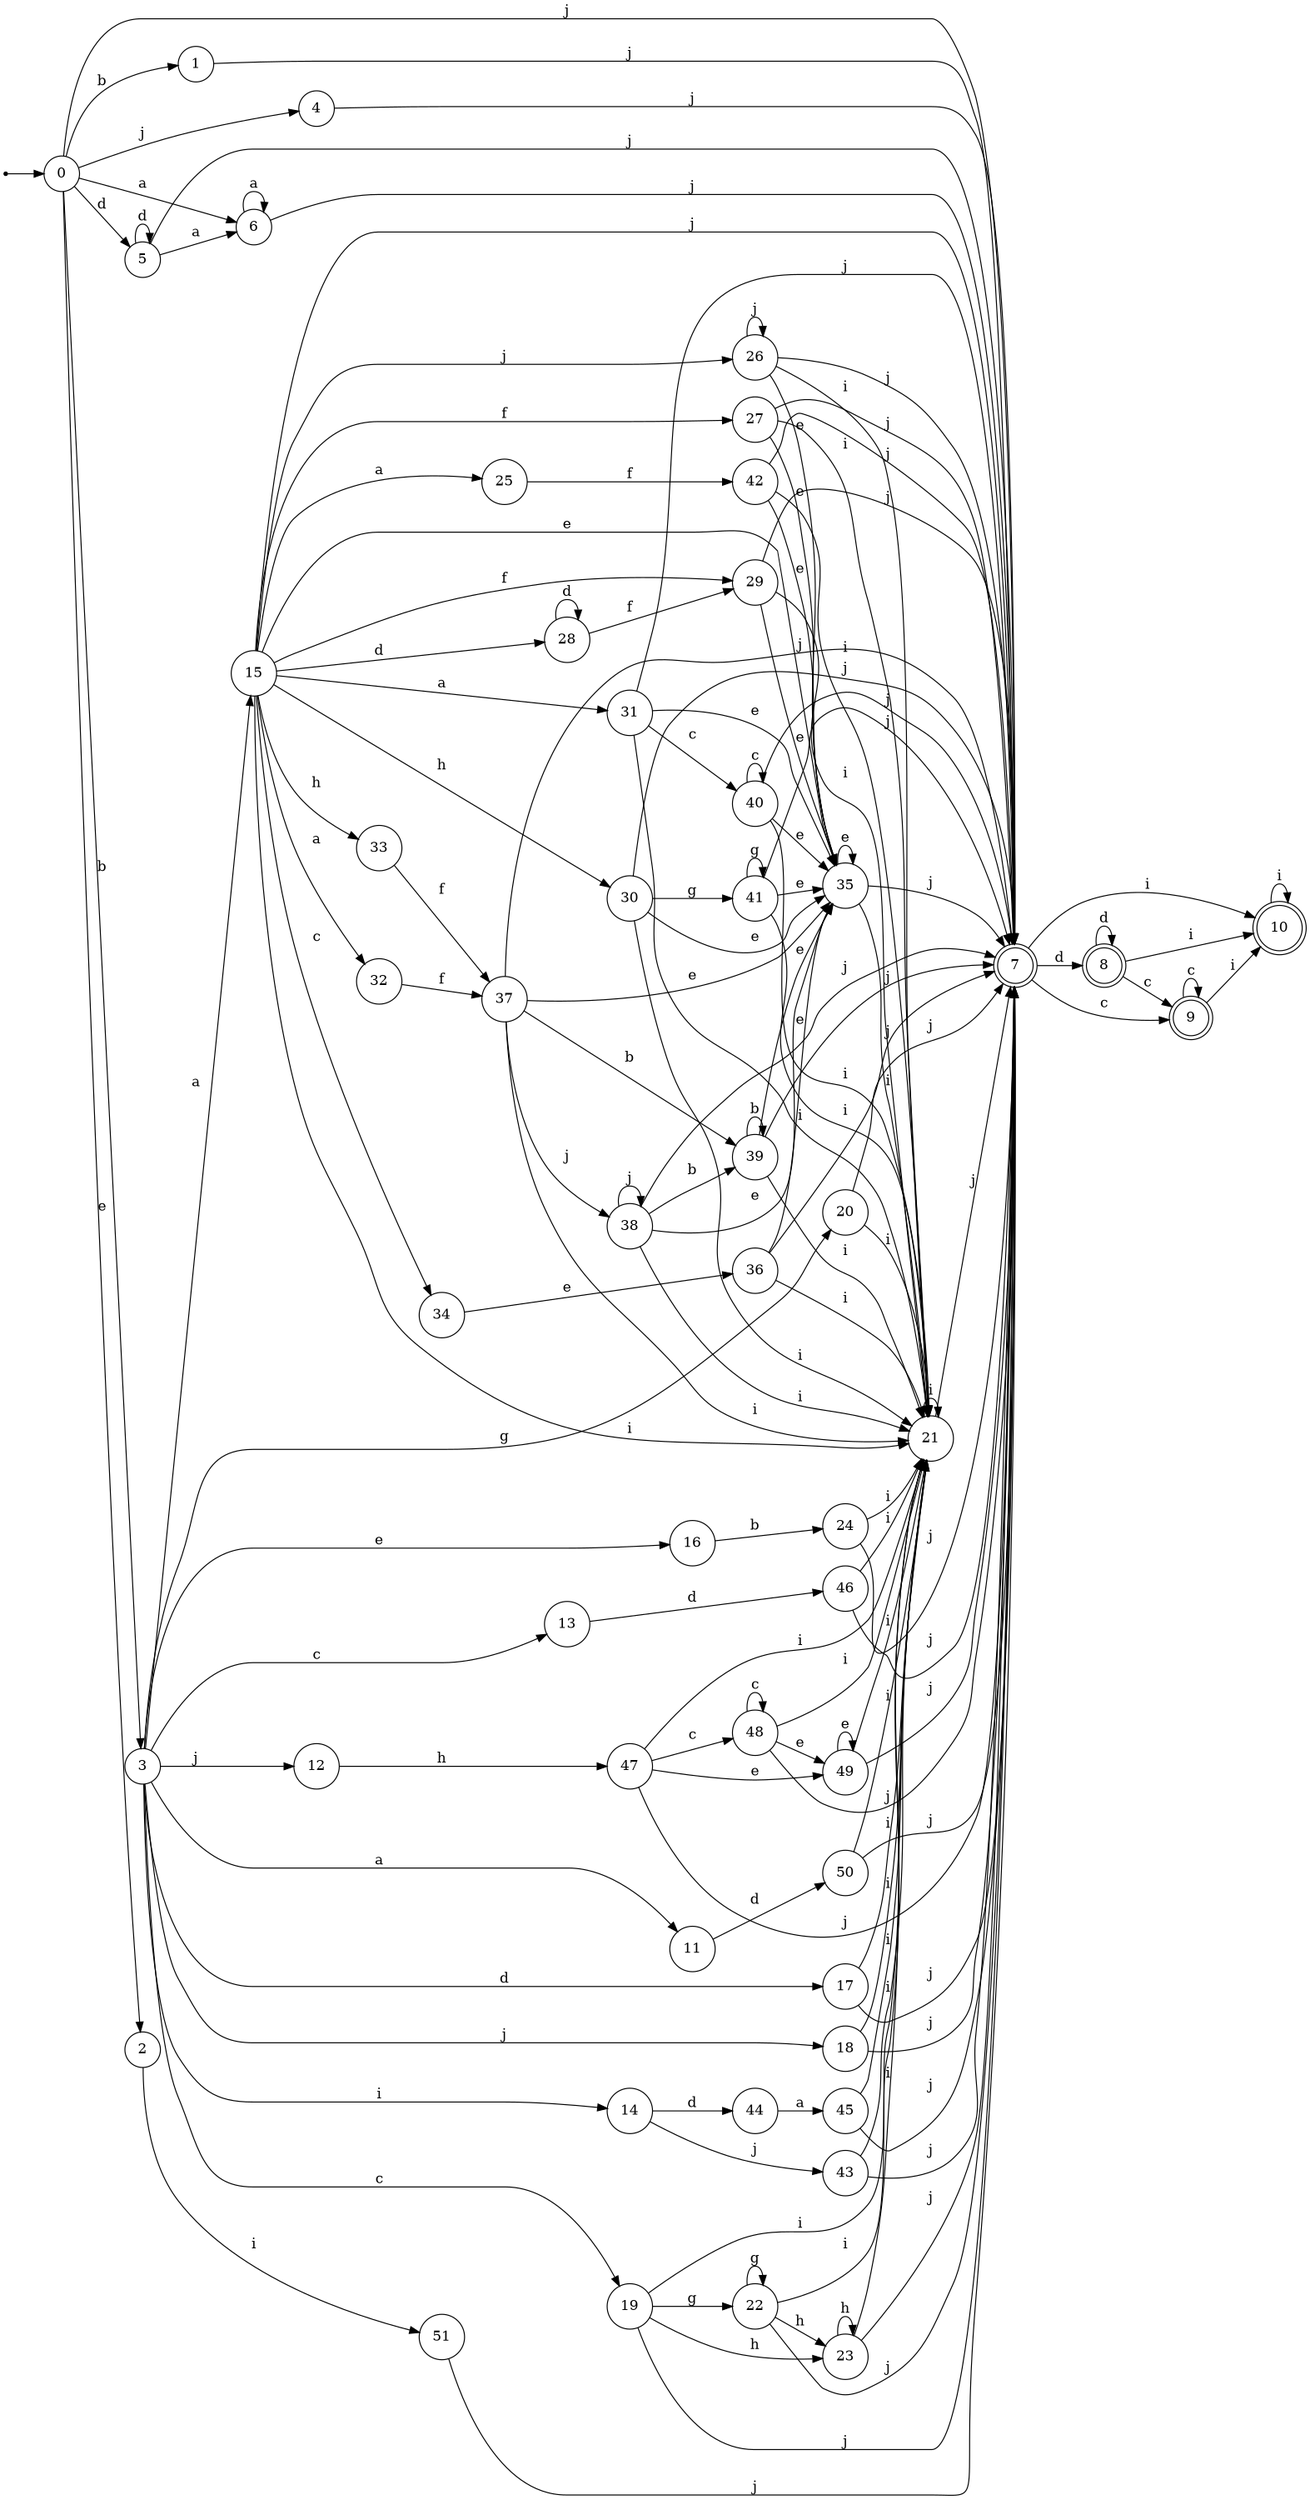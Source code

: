 digraph finite_state_machine {
rankdir=LR;
size="20,20";
node [shape = point]; "dummy0"
node [shape = circle]; "0";
"dummy0" -> "0";
node [shape = circle]; "1";
node [shape = circle]; "2";
node [shape = circle]; "3";
node [shape = circle]; "4";
node [shape = circle]; "5";
node [shape = circle]; "6";
node [shape = doublecircle]; "7";node [shape = doublecircle]; "8";node [shape = doublecircle]; "9";node [shape = doublecircle]; "10";node [shape = circle]; "11";
node [shape = circle]; "12";
node [shape = circle]; "13";
node [shape = circle]; "14";
node [shape = circle]; "15";
node [shape = circle]; "16";
node [shape = circle]; "17";
node [shape = circle]; "18";
node [shape = circle]; "19";
node [shape = circle]; "20";
node [shape = circle]; "21";
node [shape = circle]; "22";
node [shape = circle]; "23";
node [shape = circle]; "24";
node [shape = circle]; "25";
node [shape = circle]; "26";
node [shape = circle]; "27";
node [shape = circle]; "28";
node [shape = circle]; "29";
node [shape = circle]; "30";
node [shape = circle]; "31";
node [shape = circle]; "32";
node [shape = circle]; "33";
node [shape = circle]; "34";
node [shape = circle]; "35";
node [shape = circle]; "36";
node [shape = circle]; "37";
node [shape = circle]; "38";
node [shape = circle]; "39";
node [shape = circle]; "40";
node [shape = circle]; "41";
node [shape = circle]; "42";
node [shape = circle]; "43";
node [shape = circle]; "44";
node [shape = circle]; "45";
node [shape = circle]; "46";
node [shape = circle]; "47";
node [shape = circle]; "48";
node [shape = circle]; "49";
node [shape = circle]; "50";
node [shape = circle]; "51";
"0" -> "1" [label = "b"];
 "0" -> "3" [label = "b"];
 "0" -> "2" [label = "e"];
 "0" -> "4" [label = "j"];
 "0" -> "7" [label = "j"];
 "0" -> "5" [label = "d"];
 "0" -> "6" [label = "a"];
 "7" -> "8" [label = "d"];
 "7" -> "9" [label = "c"];
 "7" -> "10" [label = "i"];
 "10" -> "10" [label = "i"];
 "9" -> "9" [label = "c"];
 "9" -> "10" [label = "i"];
 "8" -> "8" [label = "d"];
 "8" -> "9" [label = "c"];
 "8" -> "10" [label = "i"];
 "6" -> "6" [label = "a"];
 "6" -> "7" [label = "j"];
 "5" -> "5" [label = "d"];
 "5" -> "6" [label = "a"];
 "5" -> "7" [label = "j"];
 "4" -> "7" [label = "j"];
 "3" -> "11" [label = "a"];
 "3" -> "15" [label = "a"];
 "3" -> "18" [label = "j"];
 "3" -> "12" [label = "j"];
 "3" -> "19" [label = "c"];
 "3" -> "13" [label = "c"];
 "3" -> "14" [label = "i"];
 "3" -> "16" [label = "e"];
 "3" -> "17" [label = "d"];
 "3" -> "20" [label = "g"];
 "20" -> "21" [label = "i"];
 "20" -> "7" [label = "j"];
 "21" -> "21" [label = "i"];
 "21" -> "7" [label = "j"];
 "19" -> "22" [label = "g"];
 "19" -> "23" [label = "h"];
 "19" -> "21" [label = "i"];
 "19" -> "7" [label = "j"];
 "23" -> "23" [label = "h"];
 "23" -> "21" [label = "i"];
 "23" -> "7" [label = "j"];
 "22" -> "22" [label = "g"];
 "22" -> "23" [label = "h"];
 "22" -> "21" [label = "i"];
 "22" -> "7" [label = "j"];
 "18" -> "21" [label = "i"];
 "18" -> "7" [label = "j"];
 "17" -> "21" [label = "i"];
 "17" -> "7" [label = "j"];
 "16" -> "24" [label = "b"];
 "24" -> "21" [label = "i"];
 "24" -> "7" [label = "j"];
 "15" -> "32" [label = "a"];
 "15" -> "25" [label = "a"];
 "15" -> "31" [label = "a"];
 "15" -> "26" [label = "j"];
 "15" -> "7" [label = "j"];
 "15" -> "27" [label = "f"];
 "15" -> "29" [label = "f"];
 "15" -> "28" [label = "d"];
 "15" -> "33" [label = "h"];
 "15" -> "30" [label = "h"];
 "15" -> "34" [label = "c"];
 "15" -> "35" [label = "e"];
 "15" -> "21" [label = "i"];
 "35" -> "35" [label = "e"];
 "35" -> "21" [label = "i"];
 "35" -> "7" [label = "j"];
 "34" -> "36" [label = "e"];
 "36" -> "35" [label = "e"];
 "36" -> "21" [label = "i"];
 "36" -> "7" [label = "j"];
 "33" -> "37" [label = "f"];
 "37" -> "38" [label = "j"];
 "37" -> "7" [label = "j"];
 "37" -> "39" [label = "b"];
 "37" -> "35" [label = "e"];
 "37" -> "21" [label = "i"];
 "39" -> "39" [label = "b"];
 "39" -> "35" [label = "e"];
 "39" -> "21" [label = "i"];
 "39" -> "7" [label = "j"];
 "38" -> "38" [label = "j"];
 "38" -> "7" [label = "j"];
 "38" -> "39" [label = "b"];
 "38" -> "35" [label = "e"];
 "38" -> "21" [label = "i"];
 "32" -> "37" [label = "f"];
 "31" -> "40" [label = "c"];
 "31" -> "35" [label = "e"];
 "31" -> "21" [label = "i"];
 "31" -> "7" [label = "j"];
 "40" -> "40" [label = "c"];
 "40" -> "35" [label = "e"];
 "40" -> "21" [label = "i"];
 "40" -> "7" [label = "j"];
 "30" -> "41" [label = "g"];
 "30" -> "35" [label = "e"];
 "30" -> "21" [label = "i"];
 "30" -> "7" [label = "j"];
 "41" -> "41" [label = "g"];
 "41" -> "35" [label = "e"];
 "41" -> "21" [label = "i"];
 "41" -> "7" [label = "j"];
 "29" -> "35" [label = "e"];
 "29" -> "21" [label = "i"];
 "29" -> "7" [label = "j"];
 "28" -> "28" [label = "d"];
 "28" -> "29" [label = "f"];
 "27" -> "35" [label = "e"];
 "27" -> "21" [label = "i"];
 "27" -> "7" [label = "j"];
 "26" -> "26" [label = "j"];
 "26" -> "7" [label = "j"];
 "26" -> "35" [label = "e"];
 "26" -> "21" [label = "i"];
 "25" -> "42" [label = "f"];
 "42" -> "35" [label = "e"];
 "42" -> "21" [label = "i"];
 "42" -> "7" [label = "j"];
 "14" -> "43" [label = "j"];
 "14" -> "44" [label = "d"];
 "44" -> "45" [label = "a"];
 "45" -> "21" [label = "i"];
 "45" -> "7" [label = "j"];
 "43" -> "21" [label = "i"];
 "43" -> "7" [label = "j"];
 "13" -> "46" [label = "d"];
 "46" -> "21" [label = "i"];
 "46" -> "7" [label = "j"];
 "12" -> "47" [label = "h"];
 "47" -> "48" [label = "c"];
 "47" -> "49" [label = "e"];
 "47" -> "21" [label = "i"];
 "47" -> "7" [label = "j"];
 "49" -> "49" [label = "e"];
 "49" -> "21" [label = "i"];
 "49" -> "7" [label = "j"];
 "48" -> "48" [label = "c"];
 "48" -> "49" [label = "e"];
 "48" -> "21" [label = "i"];
 "48" -> "7" [label = "j"];
 "11" -> "50" [label = "d"];
 "50" -> "21" [label = "i"];
 "50" -> "7" [label = "j"];
 "2" -> "51" [label = "i"];
 "51" -> "7" [label = "j"];
 "1" -> "7" [label = "j"];
 }

